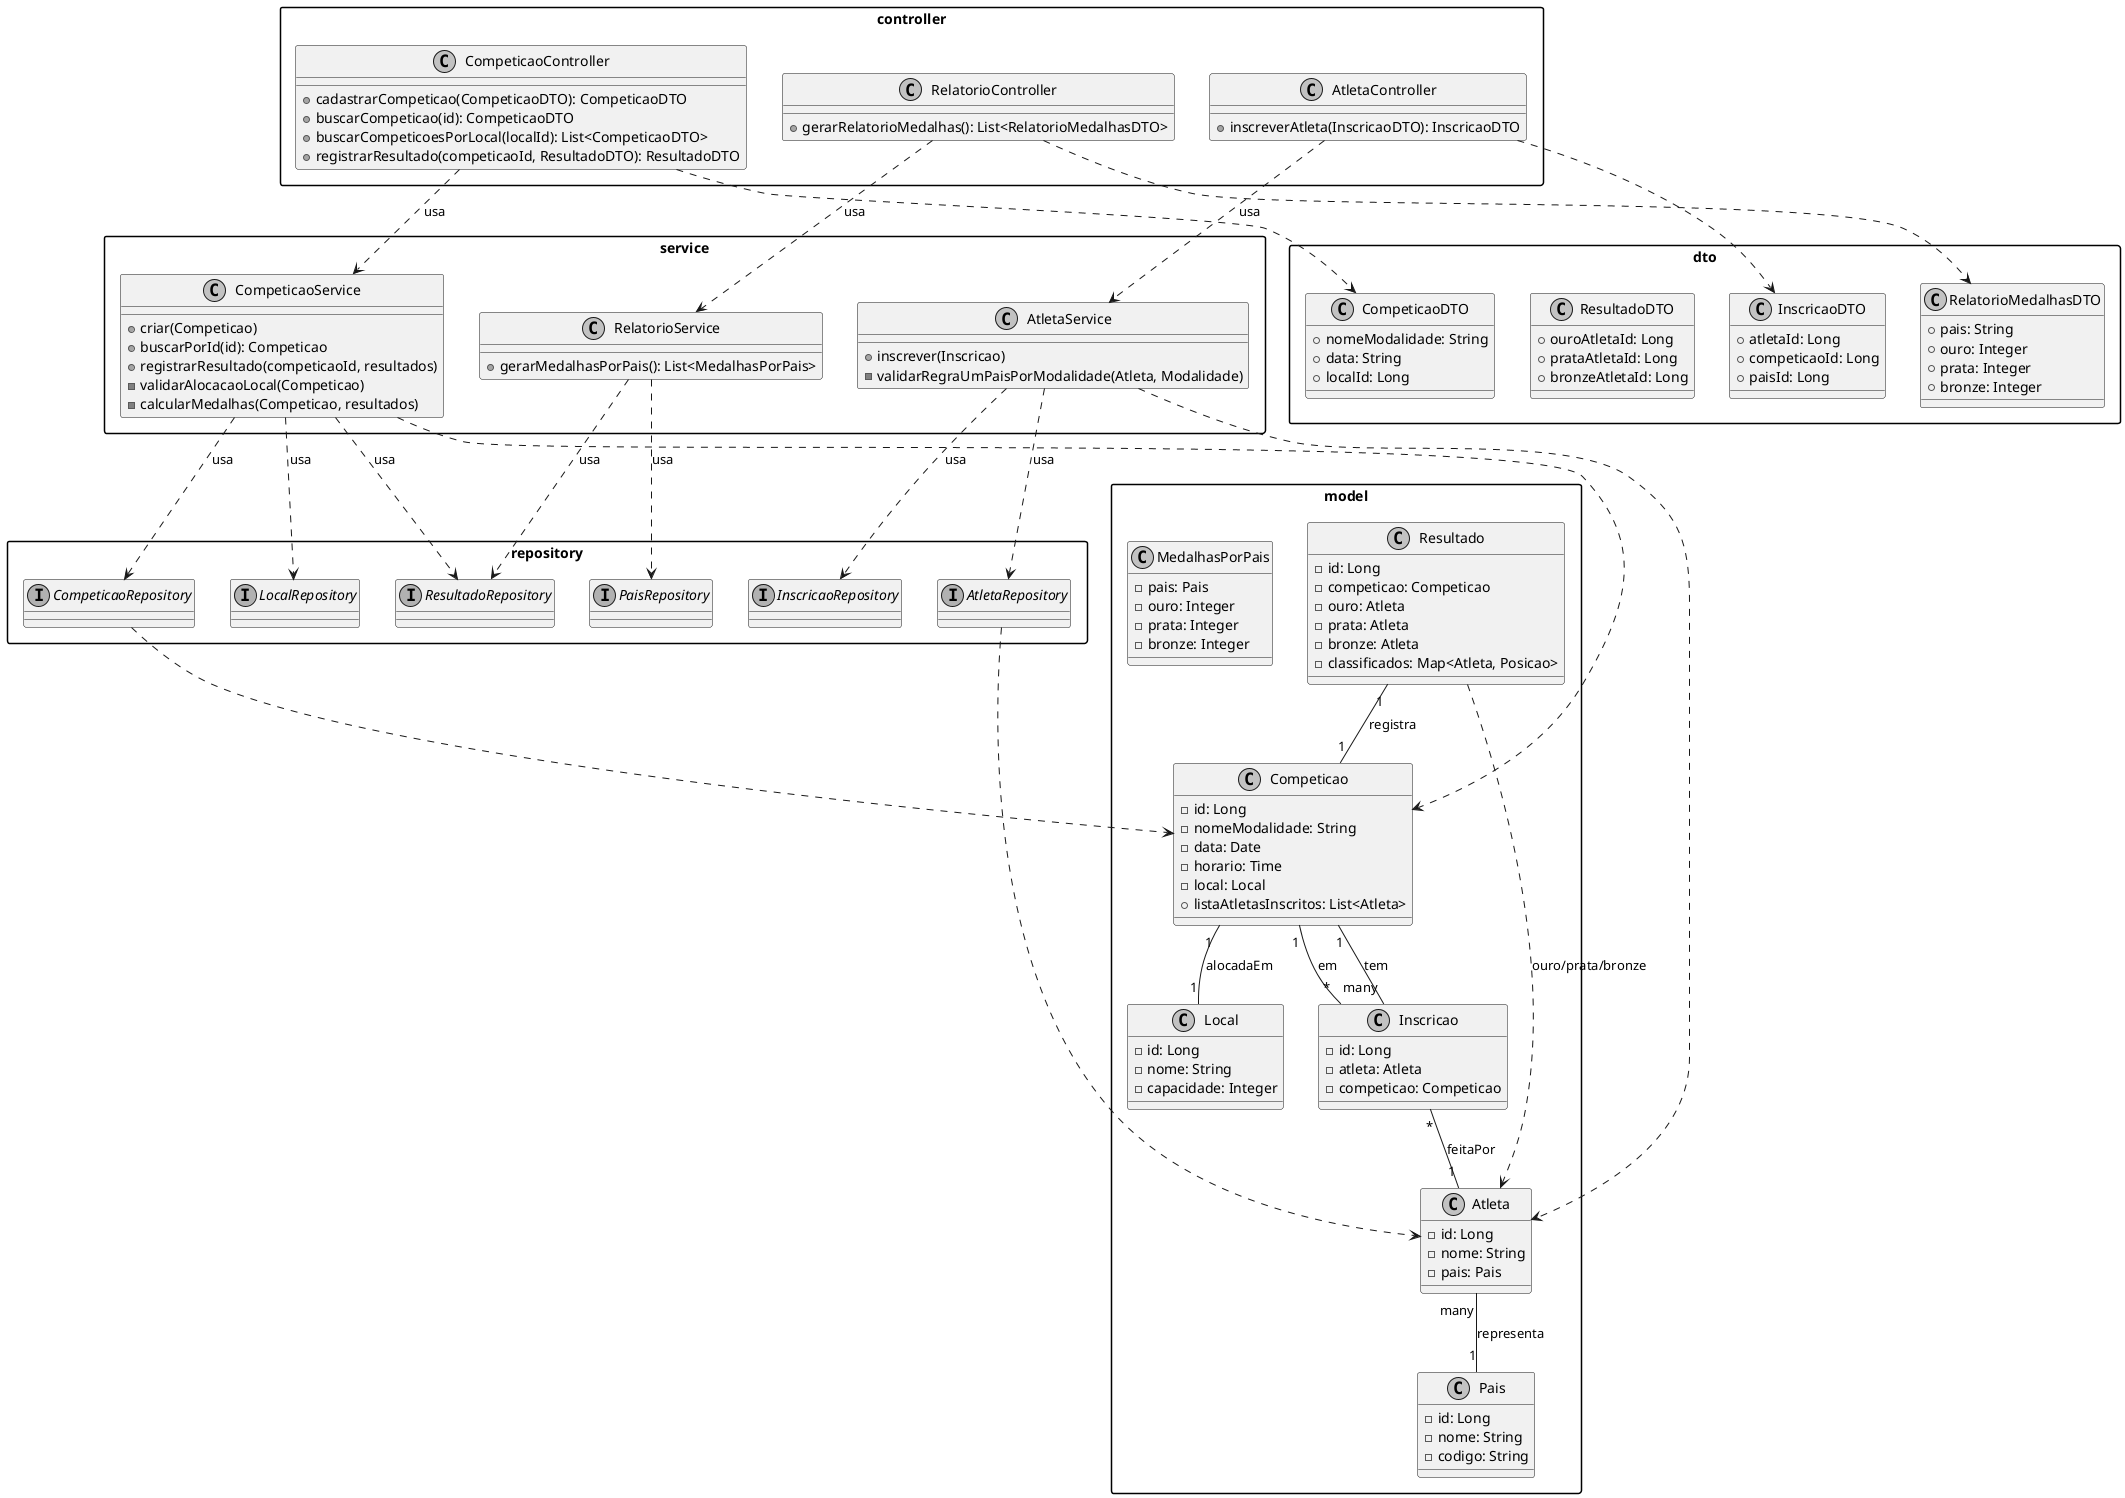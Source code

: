 @startuml OlympicManagementSystem

skinparam monochrome true
skinparam ClassAttributeIconStyle none
skinparam packageStyle rectangle

package "controller" {
  class CompeticaoController {
    + cadastrarCompeticao(CompeticaoDTO): CompeticaoDTO
    + buscarCompeticao(id): CompeticaoDTO
    + buscarCompeticoesPorLocal(localId): List<CompeticaoDTO>
    + registrarResultado(competicaoId, ResultadoDTO): ResultadoDTO
  }

  class AtletaController {
    + inscreverAtleta(InscricaoDTO): InscricaoDTO
  }

  class RelatorioController {
    + gerarRelatorioMedalhas(): List<RelatorioMedalhasDTO>
  }
}

package "service" {
  class CompeticaoService {
    + criar(Competicao)
    + buscarPorId(id): Competicao
    + registrarResultado(competicaoId, resultados)
    - validarAlocacaoLocal(Competicao)
    - calcularMedalhas(Competicao, resultados)
  }

  class AtletaService {
    + inscrever(Inscricao)
    - validarRegraUmPaisPorModalidade(Atleta, Modalidade)
  }

  class RelatorioService {
    + gerarMedalhasPorPais(): List<MedalhasPorPais>
  }
}

package "repository" {
  interface CompeticaoRepository
  interface AtletaRepository
  interface InscricaoRepository
  interface PaisRepository
  interface LocalRepository
  interface ResultadoRepository
}

package "model" {
  class Competicao {
    - id: Long
    - nomeModalidade: String
    - data: Date
    - horario: Time
    - local: Local
    + listaAtletasInscritos: List<Atleta>
  }

  class Atleta {
    - id: Long
    - nome: String
    - pais: Pais
  }

  class Pais {
    - id: Long
    - nome: String
    - codigo: String
  }

  class Local {
    - id: Long
    - nome: String
    - capacidade: Integer
  }

  class Inscricao {
    - id: Long
    - atleta: Atleta
    - competicao: Competicao
  }

  class Resultado {
    - id: Long
    - competicao: Competicao
    - ouro: Atleta
    - prata: Atleta
    - bronze: Atleta
    - classificados: Map<Atleta, Posicao>
  }

  class MedalhasPorPais {
    - pais: Pais
    - ouro: Integer
    - prata: Integer
    - bronze: Integer
  }
}


package "dto" {
  class CompeticaoDTO {
    + nomeModalidade: String
    + data: String
    + localId: Long
  }

  class InscricaoDTO {
    + atletaId: Long
    + competicaoId: Long
    + paisId: Long
  }

  class ResultadoDTO {
    + ouroAtletaId: Long
    + prataAtletaId: Long
    + bronzeAtletaId: Long
  }

  class RelatorioMedalhasDTO {
    + pais: String
    + ouro: Integer
    + prata: Integer
    + bronze: Integer
  }
}

CompeticaoController ..> CompeticaoService : usa
AtletaController ..> AtletaService : usa
RelatorioController ..> RelatorioService : usa

CompeticaoService ..> CompeticaoRepository : usa
CompeticaoService ..> LocalRepository : usa
CompeticaoService ..> ResultadoRepository : usa
AtletaService ..> AtletaRepository : usa
AtletaService ..> InscricaoRepository : usa
RelatorioService ..> PaisRepository : usa
RelatorioService ..> ResultadoRepository : usa

CompeticaoController ..> CompeticaoDTO
AtletaController ..> InscricaoDTO
RelatorioController ..> RelatorioMedalhasDTO

CompeticaoService ..> Competicao
AtletaService ..> Atleta
CompeticaoRepository ..> Competicao
AtletaRepository ..> Atleta


Competicao "1" -- "1" Local : alocadaEm
Resultado "1" -- "1" Competicao : registra
Inscricao "*" -- "1" Competicao : em
Inscricao "*" -- "1" Atleta : feitaPor
Atleta "many" -- "1" Pais : representa
Competicao "1" -- "many" Inscricao : tem

Resultado ..> Atleta : ouro/prata/bronze

@enduml